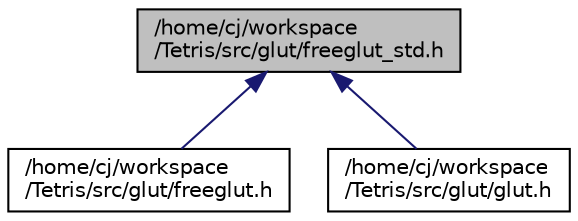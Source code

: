 digraph "/home/cj/workspace/Tetris/src/glut/freeglut_std.h"
{
  edge [fontname="Helvetica",fontsize="10",labelfontname="Helvetica",labelfontsize="10"];
  node [fontname="Helvetica",fontsize="10",shape=record];
  Node1 [label="/home/cj/workspace\l/Tetris/src/glut/freeglut_std.h",height=0.2,width=0.4,color="black", fillcolor="grey75", style="filled" fontcolor="black"];
  Node1 -> Node2 [dir="back",color="midnightblue",fontsize="10",style="solid"];
  Node2 [label="/home/cj/workspace\l/Tetris/src/glut/freeglut.h",height=0.2,width=0.4,color="black", fillcolor="white", style="filled",URL="$freeglut_8h.html"];
  Node1 -> Node3 [dir="back",color="midnightblue",fontsize="10",style="solid"];
  Node3 [label="/home/cj/workspace\l/Tetris/src/glut/glut.h",height=0.2,width=0.4,color="black", fillcolor="white", style="filled",URL="$glut_8h.html"];
}
